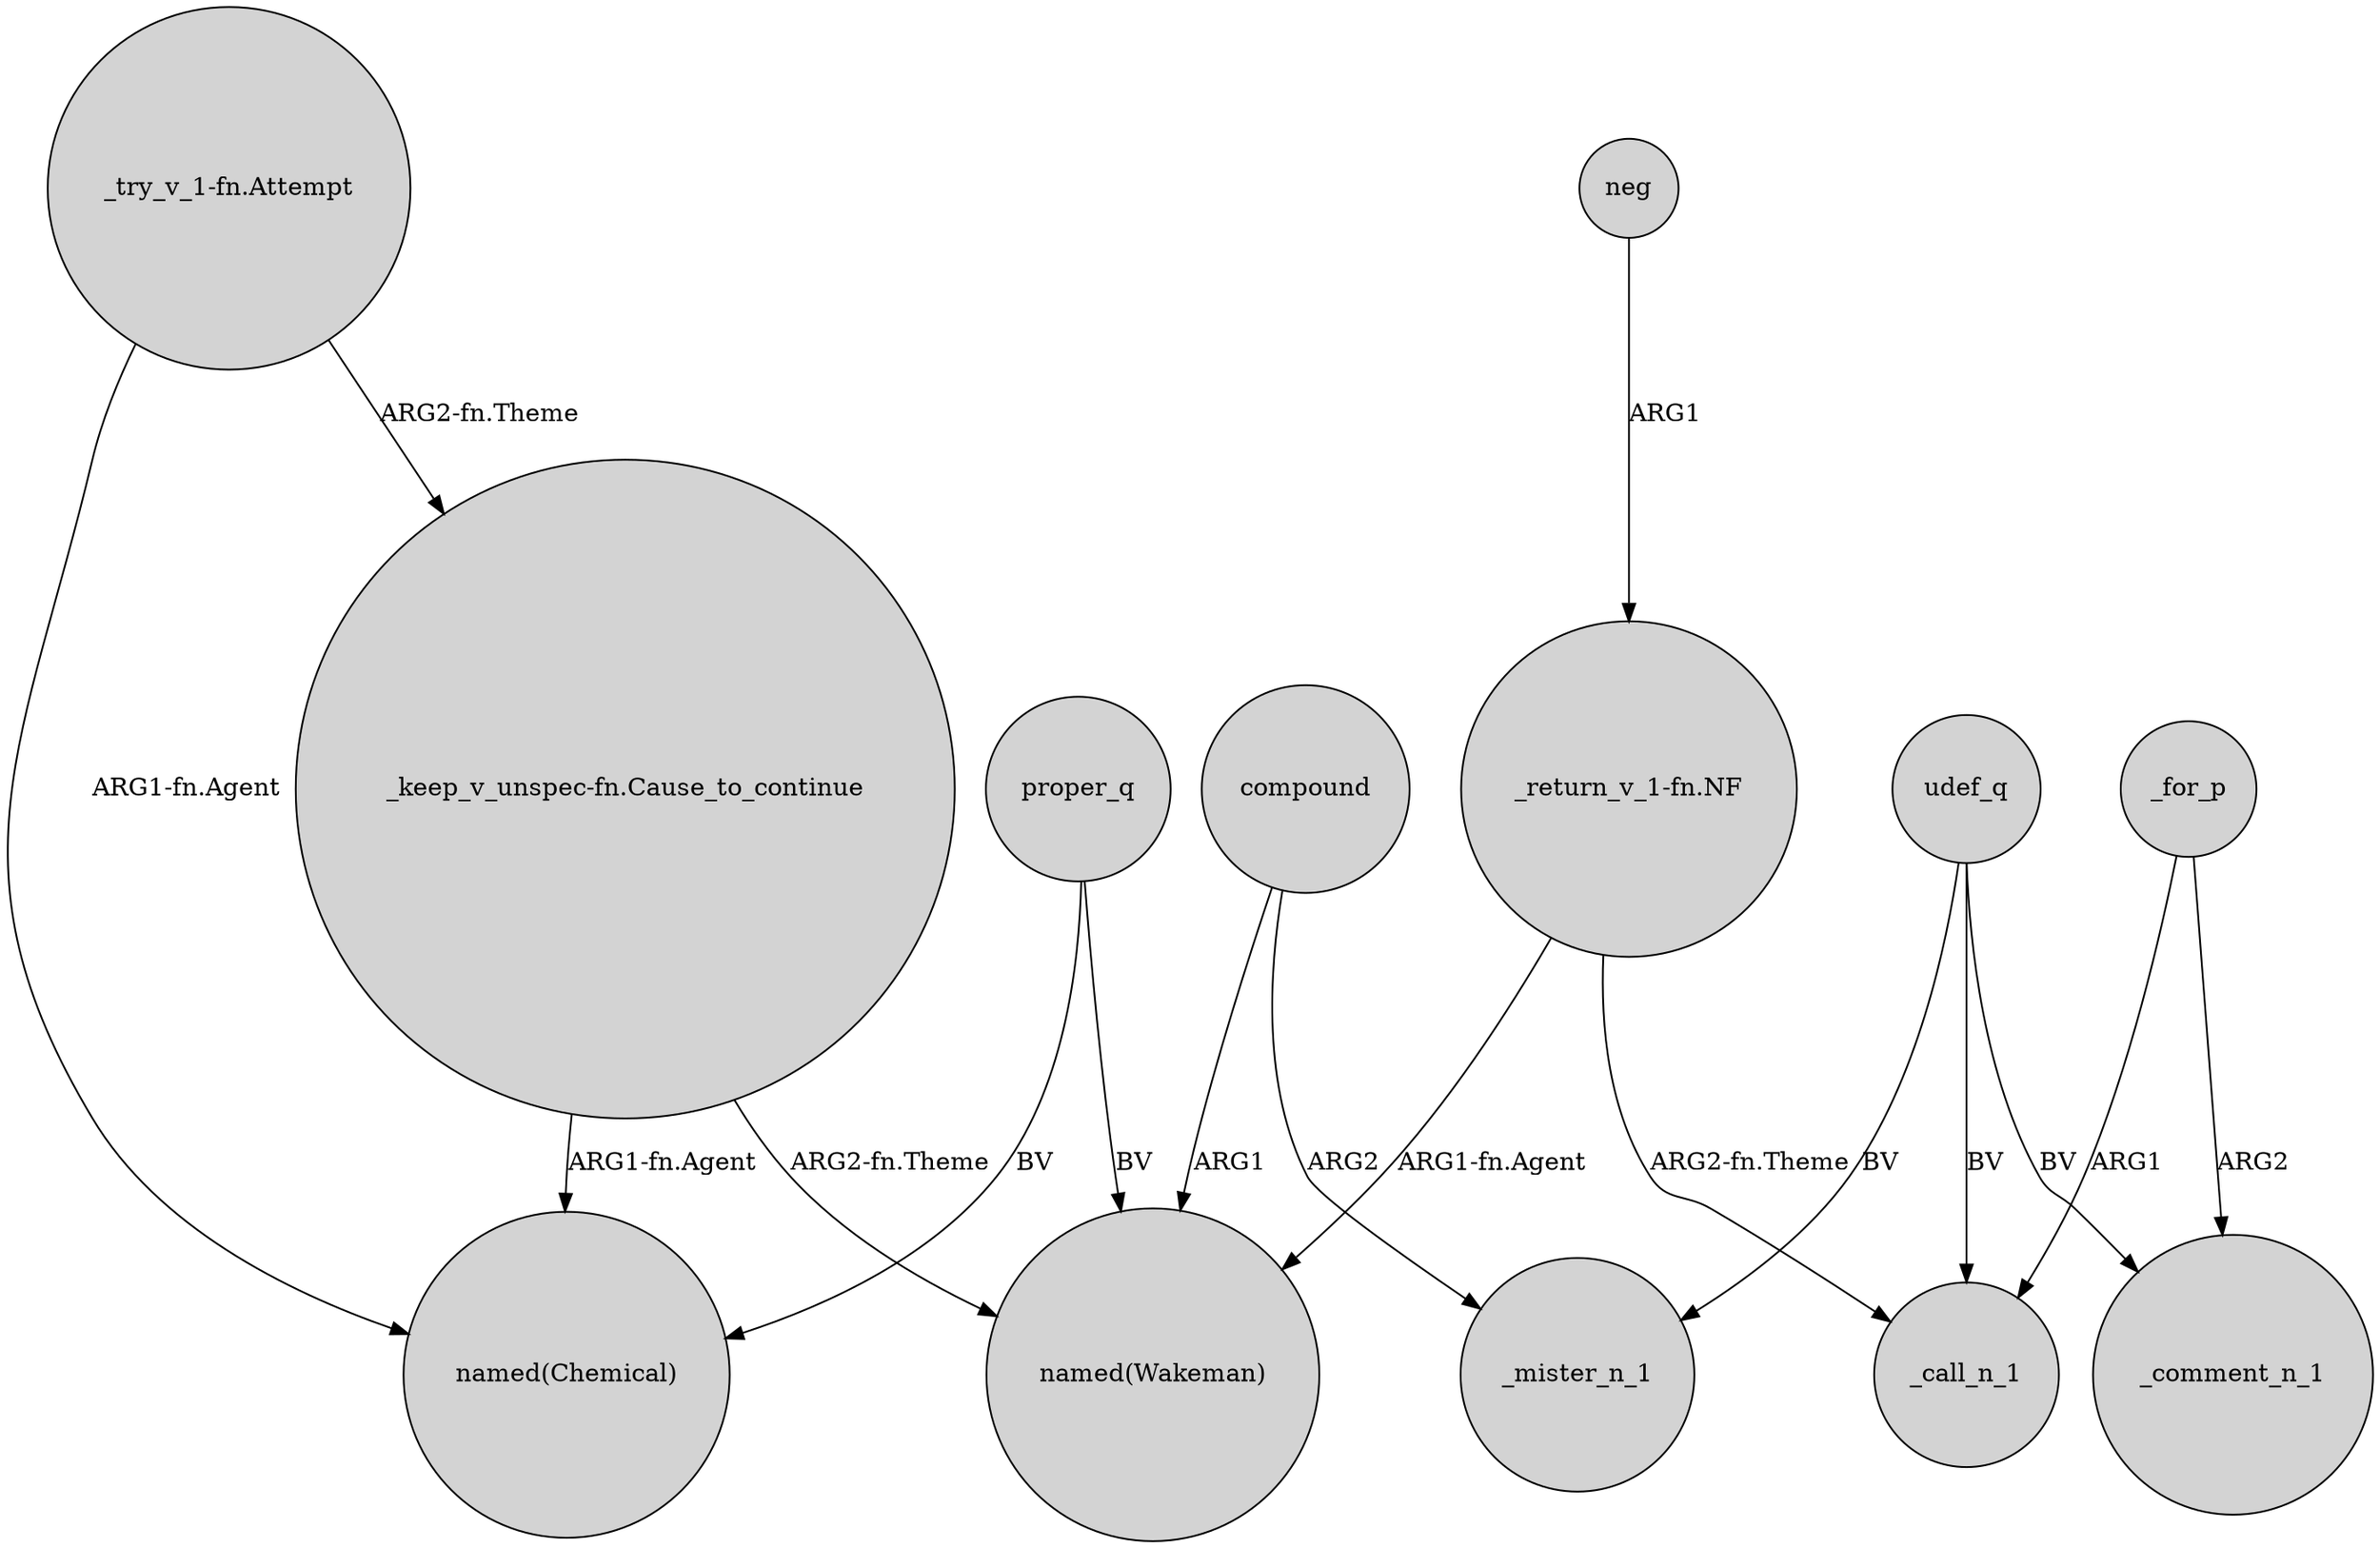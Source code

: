 digraph {
	node [shape=circle style=filled]
	neg -> "_return_v_1-fn.NF" [label=ARG1]
	udef_q -> _mister_n_1 [label=BV]
	proper_q -> "named(Wakeman)" [label=BV]
	"_return_v_1-fn.NF" -> "named(Wakeman)" [label="ARG1-fn.Agent"]
	"_return_v_1-fn.NF" -> _call_n_1 [label="ARG2-fn.Theme"]
	_for_p -> _comment_n_1 [label=ARG2]
	"_try_v_1-fn.Attempt" -> "_keep_v_unspec-fn.Cause_to_continue" [label="ARG2-fn.Theme"]
	compound -> "named(Wakeman)" [label=ARG1]
	"_keep_v_unspec-fn.Cause_to_continue" -> "named(Chemical)" [label="ARG1-fn.Agent"]
	"_keep_v_unspec-fn.Cause_to_continue" -> "named(Wakeman)" [label="ARG2-fn.Theme"]
	_for_p -> _call_n_1 [label=ARG1]
	proper_q -> "named(Chemical)" [label=BV]
	compound -> _mister_n_1 [label=ARG2]
	"_try_v_1-fn.Attempt" -> "named(Chemical)" [label="ARG1-fn.Agent"]
	udef_q -> _comment_n_1 [label=BV]
	udef_q -> _call_n_1 [label=BV]
}
